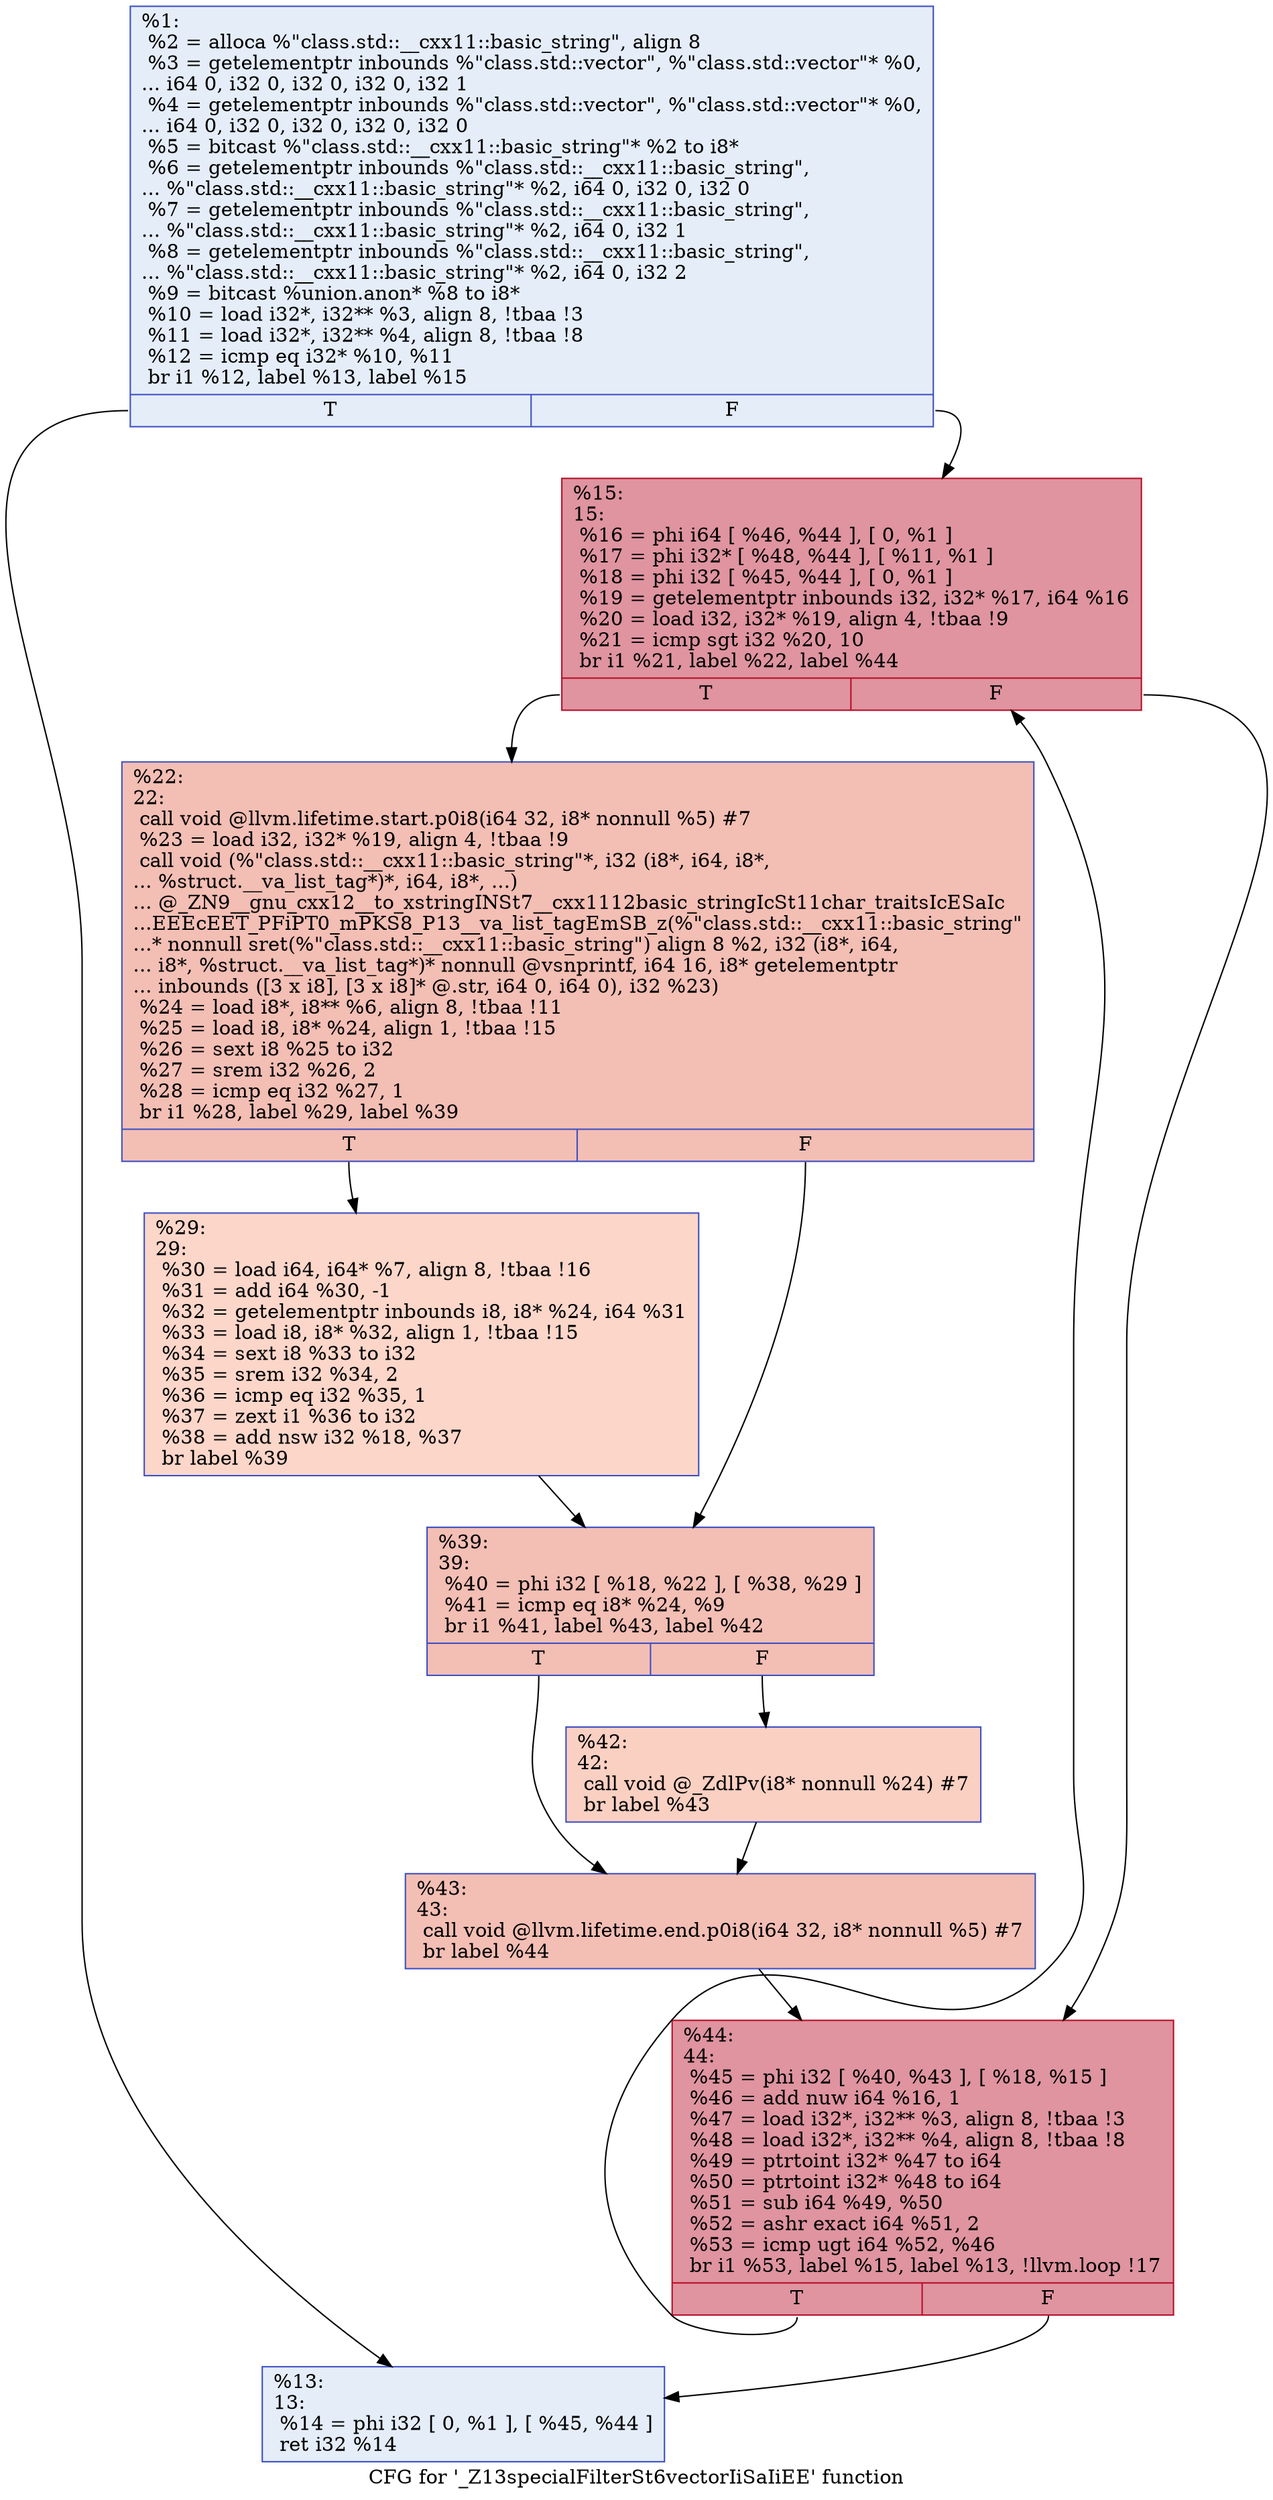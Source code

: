 digraph "CFG for '_Z13specialFilterSt6vectorIiSaIiEE' function" {
	label="CFG for '_Z13specialFilterSt6vectorIiSaIiEE' function";

	Node0x5557d8038320 [shape=record,color="#3d50c3ff", style=filled, fillcolor="#c5d6f270",label="{%1:\l  %2 = alloca %\"class.std::__cxx11::basic_string\", align 8\l  %3 = getelementptr inbounds %\"class.std::vector\", %\"class.std::vector\"* %0,\l... i64 0, i32 0, i32 0, i32 0, i32 1\l  %4 = getelementptr inbounds %\"class.std::vector\", %\"class.std::vector\"* %0,\l... i64 0, i32 0, i32 0, i32 0, i32 0\l  %5 = bitcast %\"class.std::__cxx11::basic_string\"* %2 to i8*\l  %6 = getelementptr inbounds %\"class.std::__cxx11::basic_string\",\l... %\"class.std::__cxx11::basic_string\"* %2, i64 0, i32 0, i32 0\l  %7 = getelementptr inbounds %\"class.std::__cxx11::basic_string\",\l... %\"class.std::__cxx11::basic_string\"* %2, i64 0, i32 1\l  %8 = getelementptr inbounds %\"class.std::__cxx11::basic_string\",\l... %\"class.std::__cxx11::basic_string\"* %2, i64 0, i32 2\l  %9 = bitcast %union.anon* %8 to i8*\l  %10 = load i32*, i32** %3, align 8, !tbaa !3\l  %11 = load i32*, i32** %4, align 8, !tbaa !8\l  %12 = icmp eq i32* %10, %11\l  br i1 %12, label %13, label %15\l|{<s0>T|<s1>F}}"];
	Node0x5557d8038320:s0 -> Node0x5557d8038d00;
	Node0x5557d8038320:s1 -> Node0x5557d8039dc0;
	Node0x5557d8038d00 [shape=record,color="#3d50c3ff", style=filled, fillcolor="#c5d6f270",label="{%13:\l13:                                               \l  %14 = phi i32 [ 0, %1 ], [ %45, %44 ]\l  ret i32 %14\l}"];
	Node0x5557d8039dc0 [shape=record,color="#b70d28ff", style=filled, fillcolor="#b70d2870",label="{%15:\l15:                                               \l  %16 = phi i64 [ %46, %44 ], [ 0, %1 ]\l  %17 = phi i32* [ %48, %44 ], [ %11, %1 ]\l  %18 = phi i32 [ %45, %44 ], [ 0, %1 ]\l  %19 = getelementptr inbounds i32, i32* %17, i64 %16\l  %20 = load i32, i32* %19, align 4, !tbaa !9\l  %21 = icmp sgt i32 %20, 10\l  br i1 %21, label %22, label %44\l|{<s0>T|<s1>F}}"];
	Node0x5557d8039dc0:s0 -> Node0x5557d803a5f0;
	Node0x5557d8039dc0:s1 -> Node0x5557d8039f30;
	Node0x5557d803a5f0 [shape=record,color="#3d50c3ff", style=filled, fillcolor="#e36c5570",label="{%22:\l22:                                               \l  call void @llvm.lifetime.start.p0i8(i64 32, i8* nonnull %5) #7\l  %23 = load i32, i32* %19, align 4, !tbaa !9\l  call void (%\"class.std::__cxx11::basic_string\"*, i32 (i8*, i64, i8*,\l... %struct.__va_list_tag*)*, i64, i8*, ...)\l... @_ZN9__gnu_cxx12__to_xstringINSt7__cxx1112basic_stringIcSt11char_traitsIcESaIc\l...EEEcEET_PFiPT0_mPKS8_P13__va_list_tagEmSB_z(%\"class.std::__cxx11::basic_string\"\l...* nonnull sret(%\"class.std::__cxx11::basic_string\") align 8 %2, i32 (i8*, i64,\l... i8*, %struct.__va_list_tag*)* nonnull @vsnprintf, i64 16, i8* getelementptr\l... inbounds ([3 x i8], [3 x i8]* @.str, i64 0, i64 0), i32 %23)\l  %24 = load i8*, i8** %6, align 8, !tbaa !11\l  %25 = load i8, i8* %24, align 1, !tbaa !15\l  %26 = sext i8 %25 to i32\l  %27 = srem i32 %26, 2\l  %28 = icmp eq i32 %27, 1\l  br i1 %28, label %29, label %39\l|{<s0>T|<s1>F}}"];
	Node0x5557d803a5f0:s0 -> Node0x5557d803ba60;
	Node0x5557d803a5f0:s1 -> Node0x5557d803baf0;
	Node0x5557d803ba60 [shape=record,color="#3d50c3ff", style=filled, fillcolor="#f6a38570",label="{%29:\l29:                                               \l  %30 = load i64, i64* %7, align 8, !tbaa !16\l  %31 = add i64 %30, -1\l  %32 = getelementptr inbounds i8, i8* %24, i64 %31\l  %33 = load i8, i8* %32, align 1, !tbaa !15\l  %34 = sext i8 %33 to i32\l  %35 = srem i32 %34, 2\l  %36 = icmp eq i32 %35, 1\l  %37 = zext i1 %36 to i32\l  %38 = add nsw i32 %18, %37\l  br label %39\l}"];
	Node0x5557d803ba60 -> Node0x5557d803baf0;
	Node0x5557d803baf0 [shape=record,color="#3d50c3ff", style=filled, fillcolor="#e36c5570",label="{%39:\l39:                                               \l  %40 = phi i32 [ %18, %22 ], [ %38, %29 ]\l  %41 = icmp eq i8* %24, %9\l  br i1 %41, label %43, label %42\l|{<s0>T|<s1>F}}"];
	Node0x5557d803baf0:s0 -> Node0x5557d803cbb0;
	Node0x5557d803baf0:s1 -> Node0x5557d803cc00;
	Node0x5557d803cc00 [shape=record,color="#3d50c3ff", style=filled, fillcolor="#f3947570",label="{%42:\l42:                                               \l  call void @_ZdlPv(i8* nonnull %24) #7\l  br label %43\l}"];
	Node0x5557d803cc00 -> Node0x5557d803cbb0;
	Node0x5557d803cbb0 [shape=record,color="#3d50c3ff", style=filled, fillcolor="#e36c5570",label="{%43:\l43:                                               \l  call void @llvm.lifetime.end.p0i8(i64 32, i8* nonnull %5) #7\l  br label %44\l}"];
	Node0x5557d803cbb0 -> Node0x5557d8039f30;
	Node0x5557d8039f30 [shape=record,color="#b70d28ff", style=filled, fillcolor="#b70d2870",label="{%44:\l44:                                               \l  %45 = phi i32 [ %40, %43 ], [ %18, %15 ]\l  %46 = add nuw i64 %16, 1\l  %47 = load i32*, i32** %3, align 8, !tbaa !3\l  %48 = load i32*, i32** %4, align 8, !tbaa !8\l  %49 = ptrtoint i32* %47 to i64\l  %50 = ptrtoint i32* %48 to i64\l  %51 = sub i64 %49, %50\l  %52 = ashr exact i64 %51, 2\l  %53 = icmp ugt i64 %52, %46\l  br i1 %53, label %15, label %13, !llvm.loop !17\l|{<s0>T|<s1>F}}"];
	Node0x5557d8039f30:s0 -> Node0x5557d8039dc0;
	Node0x5557d8039f30:s1 -> Node0x5557d8038d00;
}
